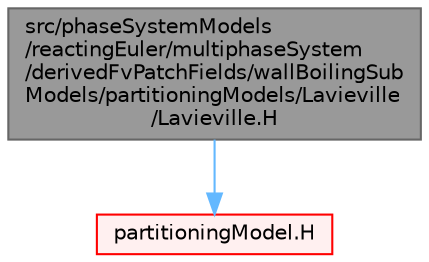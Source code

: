 digraph "src/phaseSystemModels/reactingEuler/multiphaseSystem/derivedFvPatchFields/wallBoilingSubModels/partitioningModels/Lavieville/Lavieville.H"
{
 // LATEX_PDF_SIZE
  bgcolor="transparent";
  edge [fontname=Helvetica,fontsize=10,labelfontname=Helvetica,labelfontsize=10];
  node [fontname=Helvetica,fontsize=10,shape=box,height=0.2,width=0.4];
  Node1 [id="Node000001",label="src/phaseSystemModels\l/reactingEuler/multiphaseSystem\l/derivedFvPatchFields/wallBoilingSub\lModels/partitioningModels/Lavieville\l/Lavieville.H",height=0.2,width=0.4,color="gray40", fillcolor="grey60", style="filled", fontcolor="black",tooltip=" "];
  Node1 -> Node2 [id="edge1_Node000001_Node000002",color="steelblue1",style="solid",tooltip=" "];
  Node2 [id="Node000002",label="partitioningModel.H",height=0.2,width=0.4,color="red", fillcolor="#FFF0F0", style="filled",URL="$partitioningModel_8H.html",tooltip=" "];
}
